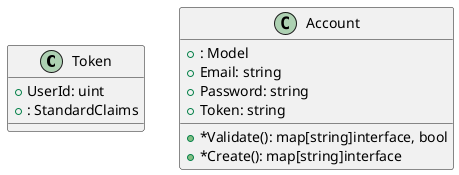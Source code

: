 @startuml
class Token {
+UserId: uint
+: StandardClaims

}
class Account {
+: Model
+Email: string
+Password: string
+Token: string
+*Validate(): map[string]interface, bool
+*Create(): map[string]interface
}
@enduml